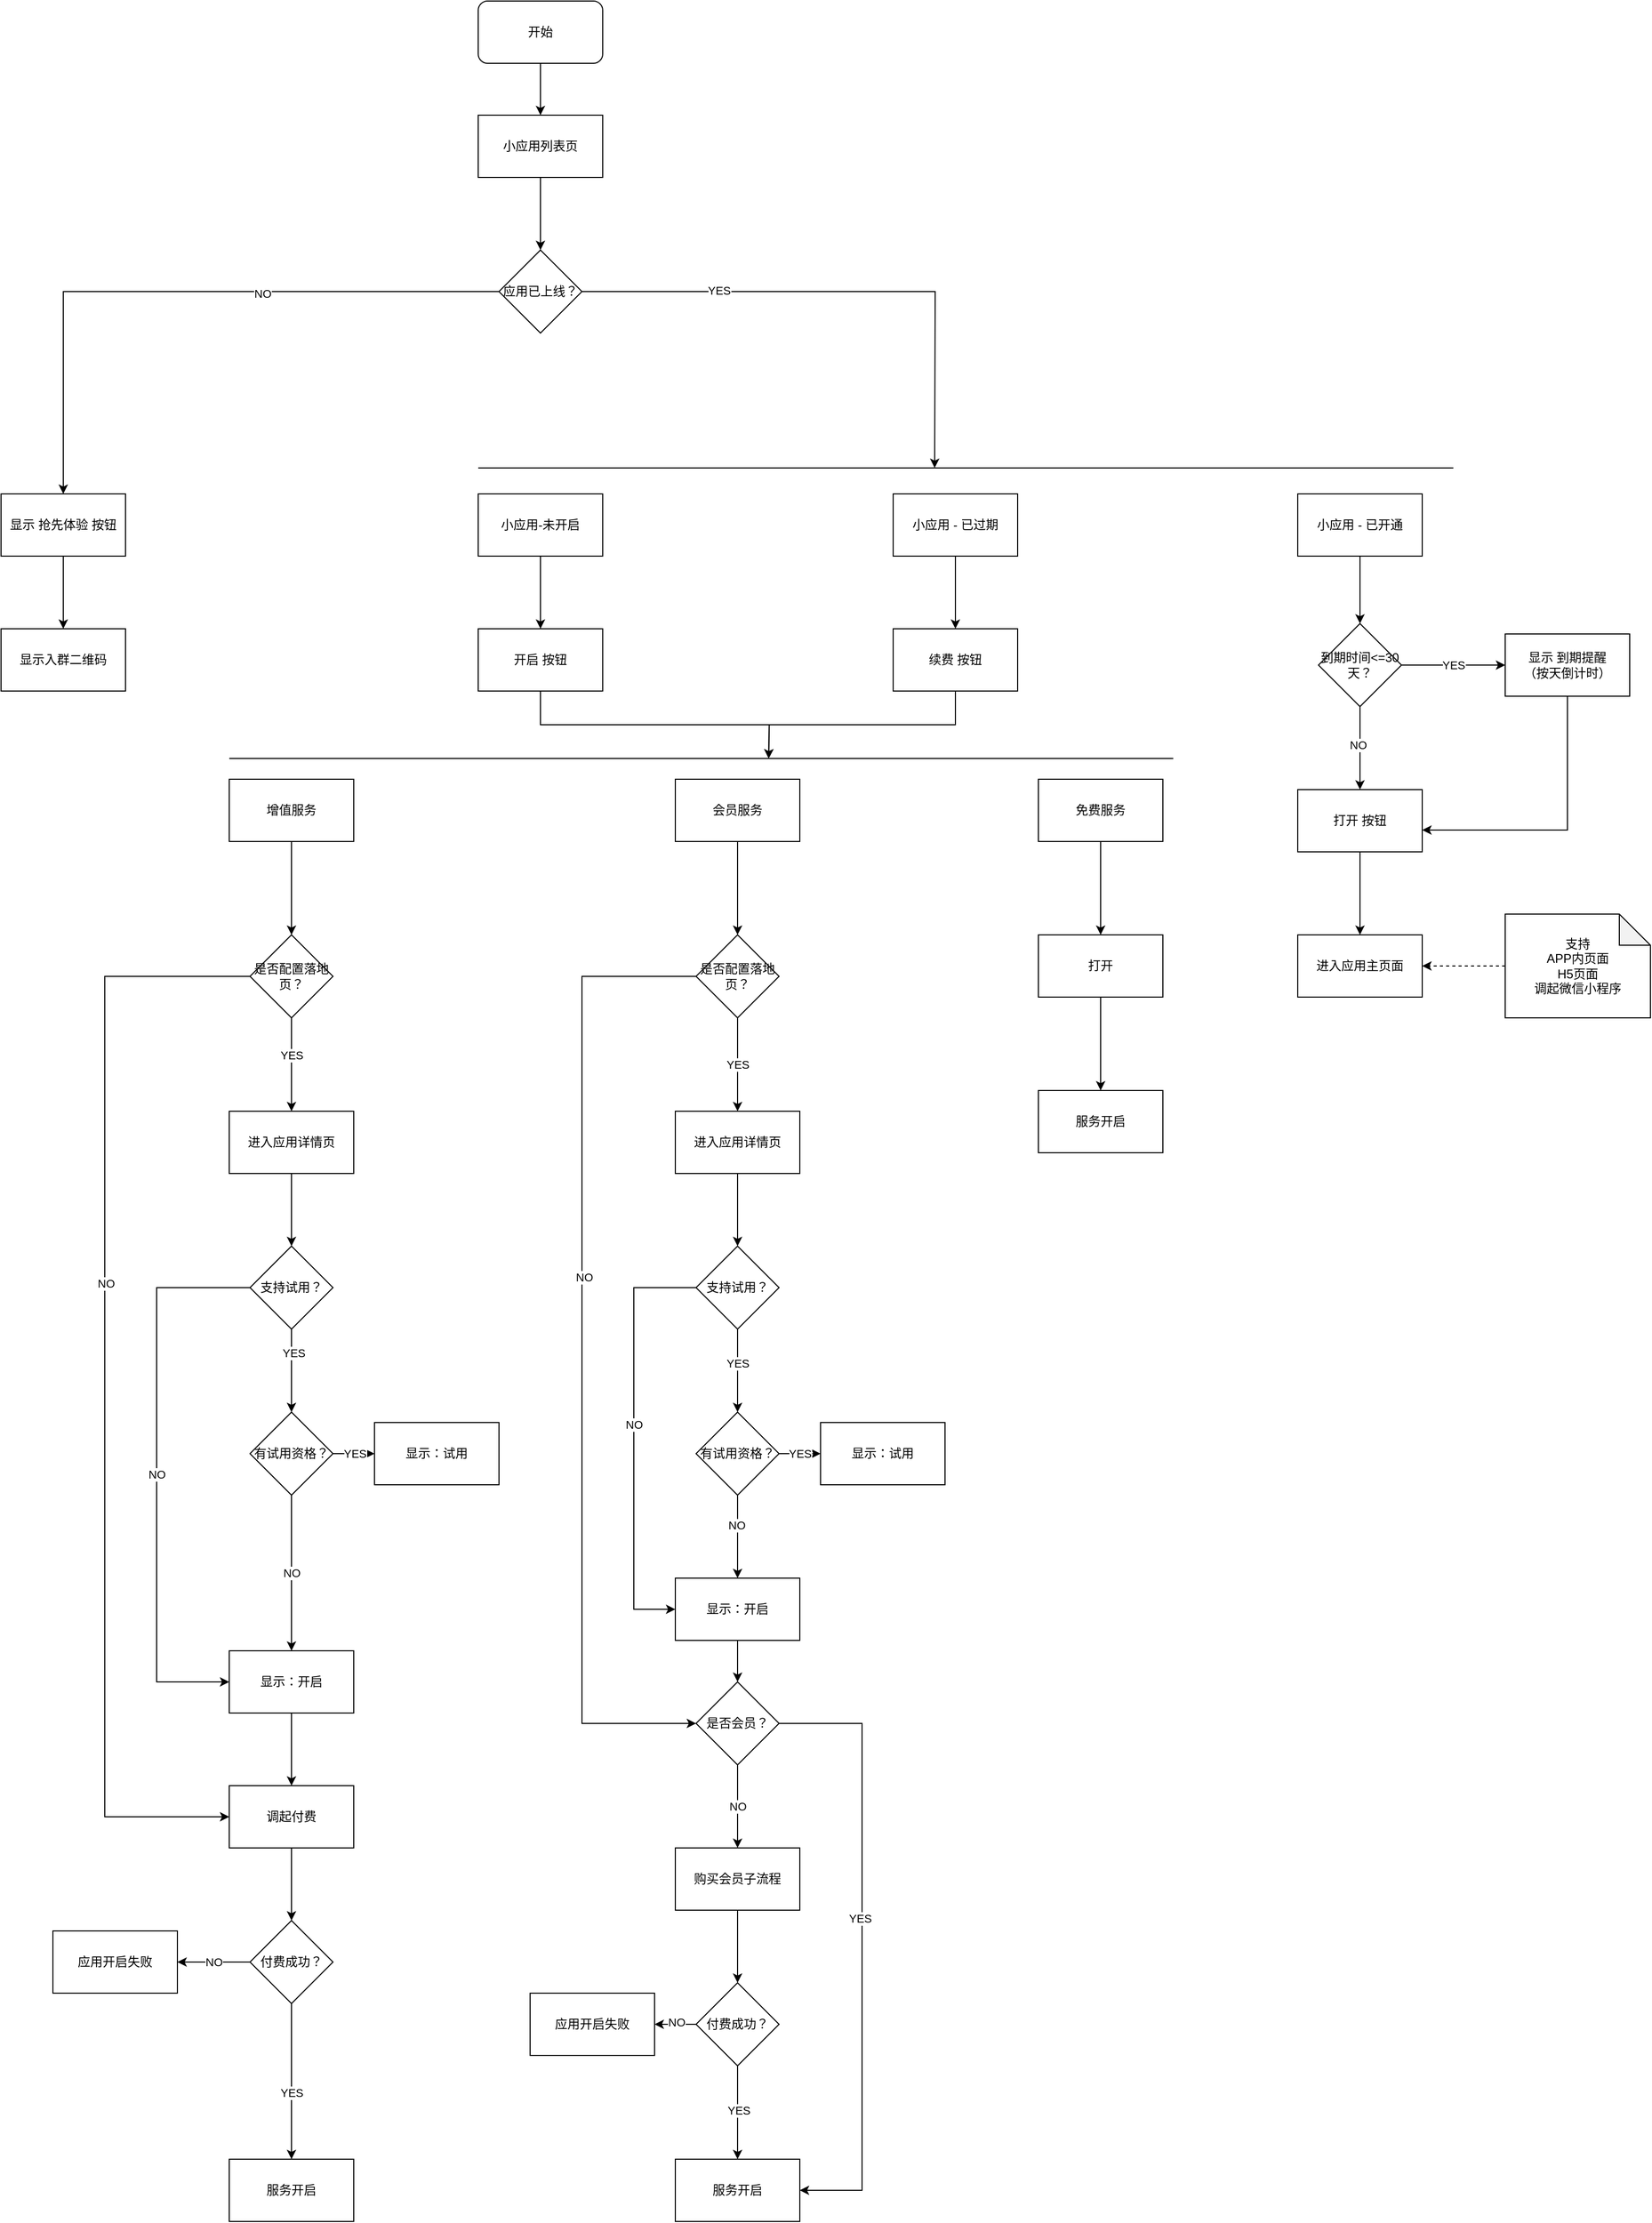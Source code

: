 <mxfile version="13.6.4" type="github" pages="2">
  <diagram id="B2twtIXwLUbLA7ONazHW" name="小应用状态转变说明">
    <mxGraphModel dx="1997" dy="1789" grid="1" gridSize="10" guides="1" tooltips="1" connect="1" arrows="1" fold="1" page="1" pageScale="1" pageWidth="1100" pageHeight="850" math="0" shadow="0">
      <root>
        <mxCell id="0" />
        <mxCell id="1" parent="0" />
        <mxCell id="3q3ejGgtsJXcqNAGcY9j-19" style="edgeStyle=orthogonalEdgeStyle;rounded=0;orthogonalLoop=1;jettySize=auto;html=1;" parent="1" source="3q3ejGgtsJXcqNAGcY9j-1" target="3q3ejGgtsJXcqNAGcY9j-9" edge="1">
          <mxGeometry relative="1" as="geometry" />
        </mxCell>
        <mxCell id="3q3ejGgtsJXcqNAGcY9j-1" value="小应用列表页" style="rounded=0;whiteSpace=wrap;html=1;" parent="1" vertex="1">
          <mxGeometry x="540" y="60" width="120" height="60" as="geometry" />
        </mxCell>
        <mxCell id="3q3ejGgtsJXcqNAGcY9j-18" style="edgeStyle=orthogonalEdgeStyle;rounded=0;orthogonalLoop=1;jettySize=auto;html=1;entryX=0.5;entryY=0;entryDx=0;entryDy=0;" parent="1" source="3q3ejGgtsJXcqNAGcY9j-2" target="3q3ejGgtsJXcqNAGcY9j-1" edge="1">
          <mxGeometry relative="1" as="geometry" />
        </mxCell>
        <mxCell id="3q3ejGgtsJXcqNAGcY9j-2" value="开始" style="rounded=1;whiteSpace=wrap;html=1;" parent="1" vertex="1">
          <mxGeometry x="540" y="-50" width="120" height="60" as="geometry" />
        </mxCell>
        <mxCell id="3q3ejGgtsJXcqNAGcY9j-20" style="edgeStyle=orthogonalEdgeStyle;rounded=0;orthogonalLoop=1;jettySize=auto;html=1;" parent="1" source="3q3ejGgtsJXcqNAGcY9j-3" target="3q3ejGgtsJXcqNAGcY9j-6" edge="1">
          <mxGeometry relative="1" as="geometry" />
        </mxCell>
        <mxCell id="3q3ejGgtsJXcqNAGcY9j-3" value="小应用-未开启" style="rounded=0;whiteSpace=wrap;html=1;" parent="1" vertex="1">
          <mxGeometry x="540" y="425" width="120" height="60" as="geometry" />
        </mxCell>
        <mxCell id="3q3ejGgtsJXcqNAGcY9j-4" value="小应用 - 已开通" style="rounded=0;whiteSpace=wrap;html=1;" parent="1" vertex="1">
          <mxGeometry x="1330" y="425" width="120" height="60" as="geometry" />
        </mxCell>
        <mxCell id="3q3ejGgtsJXcqNAGcY9j-26" value="" style="edgeStyle=orthogonalEdgeStyle;rounded=0;orthogonalLoop=1;jettySize=auto;html=1;" parent="1" source="3q3ejGgtsJXcqNAGcY9j-5" target="3q3ejGgtsJXcqNAGcY9j-25" edge="1">
          <mxGeometry relative="1" as="geometry" />
        </mxCell>
        <mxCell id="3q3ejGgtsJXcqNAGcY9j-5" value="小应用 - 已过期" style="rounded=0;whiteSpace=wrap;html=1;" parent="1" vertex="1">
          <mxGeometry x="940" y="425" width="120" height="60" as="geometry" />
        </mxCell>
        <mxCell id="Pd2RQs8wR5pkW_N9cqv4-30" style="edgeStyle=orthogonalEdgeStyle;rounded=0;orthogonalLoop=1;jettySize=auto;html=1;exitX=0.5;exitY=1;exitDx=0;exitDy=0;" edge="1" parent="1" source="3q3ejGgtsJXcqNAGcY9j-6">
          <mxGeometry relative="1" as="geometry">
            <mxPoint x="820" y="680" as="targetPoint" />
          </mxGeometry>
        </mxCell>
        <mxCell id="3q3ejGgtsJXcqNAGcY9j-6" value="开启 按钮" style="rounded=0;whiteSpace=wrap;html=1;" parent="1" vertex="1">
          <mxGeometry x="540" y="555" width="120" height="60" as="geometry" />
        </mxCell>
        <mxCell id="Pd2RQs8wR5pkW_N9cqv4-16" value="" style="edgeStyle=orthogonalEdgeStyle;rounded=0;orthogonalLoop=1;jettySize=auto;html=1;" edge="1" parent="1" source="3q3ejGgtsJXcqNAGcY9j-8" target="Pd2RQs8wR5pkW_N9cqv4-15">
          <mxGeometry relative="1" as="geometry" />
        </mxCell>
        <mxCell id="Pd2RQs8wR5pkW_N9cqv4-17" value="YES" style="edgeLabel;html=1;align=center;verticalAlign=middle;resizable=0;points=[];" vertex="1" connectable="0" parent="Pd2RQs8wR5pkW_N9cqv4-16">
          <mxGeometry x="-0.2" relative="1" as="geometry">
            <mxPoint as="offset" />
          </mxGeometry>
        </mxCell>
        <mxCell id="Pd2RQs8wR5pkW_N9cqv4-19" style="edgeStyle=orthogonalEdgeStyle;rounded=0;orthogonalLoop=1;jettySize=auto;html=1;entryX=0;entryY=0.5;entryDx=0;entryDy=0;" edge="1" parent="1" source="3q3ejGgtsJXcqNAGcY9j-8" target="Pd2RQs8wR5pkW_N9cqv4-18">
          <mxGeometry relative="1" as="geometry">
            <Array as="points">
              <mxPoint x="180" y="890" />
              <mxPoint x="180" y="1700" />
            </Array>
          </mxGeometry>
        </mxCell>
        <mxCell id="Pd2RQs8wR5pkW_N9cqv4-20" value="NO" style="edgeLabel;html=1;align=center;verticalAlign=middle;resizable=0;points=[];" vertex="1" connectable="0" parent="Pd2RQs8wR5pkW_N9cqv4-19">
          <mxGeometry x="-0.185" y="1" relative="1" as="geometry">
            <mxPoint as="offset" />
          </mxGeometry>
        </mxCell>
        <mxCell id="3q3ejGgtsJXcqNAGcY9j-8" value="是否配置落地页？" style="rhombus;whiteSpace=wrap;html=1;" parent="1" vertex="1">
          <mxGeometry x="320" y="850" width="80" height="80" as="geometry" />
        </mxCell>
        <mxCell id="3q3ejGgtsJXcqNAGcY9j-11" style="edgeStyle=orthogonalEdgeStyle;rounded=0;orthogonalLoop=1;jettySize=auto;html=1;entryX=0.5;entryY=0;entryDx=0;entryDy=0;" parent="1" source="3q3ejGgtsJXcqNAGcY9j-9" target="3q3ejGgtsJXcqNAGcY9j-10" edge="1">
          <mxGeometry relative="1" as="geometry" />
        </mxCell>
        <mxCell id="3q3ejGgtsJXcqNAGcY9j-15" value="NO" style="edgeLabel;html=1;align=center;verticalAlign=middle;resizable=0;points=[];" parent="3q3ejGgtsJXcqNAGcY9j-11" vertex="1" connectable="0">
          <mxGeometry x="-0.257" y="2" relative="1" as="geometry">
            <mxPoint as="offset" />
          </mxGeometry>
        </mxCell>
        <mxCell id="3q3ejGgtsJXcqNAGcY9j-13" style="edgeStyle=orthogonalEdgeStyle;rounded=0;orthogonalLoop=1;jettySize=auto;html=1;" parent="1" source="3q3ejGgtsJXcqNAGcY9j-9" edge="1">
          <mxGeometry relative="1" as="geometry">
            <mxPoint x="980" y="400" as="targetPoint" />
          </mxGeometry>
        </mxCell>
        <mxCell id="3q3ejGgtsJXcqNAGcY9j-14" value="YES" style="edgeLabel;html=1;align=center;verticalAlign=middle;resizable=0;points=[];" parent="3q3ejGgtsJXcqNAGcY9j-13" vertex="1" connectable="0">
          <mxGeometry x="-0.483" y="1" relative="1" as="geometry">
            <mxPoint as="offset" />
          </mxGeometry>
        </mxCell>
        <mxCell id="3q3ejGgtsJXcqNAGcY9j-9" value="应用已上线？" style="rhombus;whiteSpace=wrap;html=1;" parent="1" vertex="1">
          <mxGeometry x="560" y="190" width="80" height="80" as="geometry" />
        </mxCell>
        <mxCell id="3q3ejGgtsJXcqNAGcY9j-17" value="" style="edgeStyle=orthogonalEdgeStyle;rounded=0;orthogonalLoop=1;jettySize=auto;html=1;" parent="1" source="3q3ejGgtsJXcqNAGcY9j-10" target="3q3ejGgtsJXcqNAGcY9j-16" edge="1">
          <mxGeometry relative="1" as="geometry" />
        </mxCell>
        <mxCell id="3q3ejGgtsJXcqNAGcY9j-10" value="显示 抢先体验 按钮" style="rounded=0;whiteSpace=wrap;html=1;" parent="1" vertex="1">
          <mxGeometry x="80" y="425" width="120" height="60" as="geometry" />
        </mxCell>
        <mxCell id="3q3ejGgtsJXcqNAGcY9j-12" value="" style="endArrow=none;html=1;" parent="1" edge="1">
          <mxGeometry width="50" height="50" relative="1" as="geometry">
            <mxPoint x="540" y="400" as="sourcePoint" />
            <mxPoint x="1480" y="400" as="targetPoint" />
          </mxGeometry>
        </mxCell>
        <mxCell id="3q3ejGgtsJXcqNAGcY9j-16" value="显示入群二维码" style="whiteSpace=wrap;html=1;rounded=0;" parent="1" vertex="1">
          <mxGeometry x="80" y="555" width="120" height="60" as="geometry" />
        </mxCell>
        <mxCell id="3q3ejGgtsJXcqNAGcY9j-24" style="edgeStyle=orthogonalEdgeStyle;rounded=0;orthogonalLoop=1;jettySize=auto;html=1;exitX=0.5;exitY=1;exitDx=0;exitDy=0;" parent="1" source="3q3ejGgtsJXcqNAGcY9j-4" target="3q3ejGgtsJXcqNAGcY9j-23" edge="1">
          <mxGeometry relative="1" as="geometry">
            <mxPoint x="1040" y="615" as="sourcePoint" />
          </mxGeometry>
        </mxCell>
        <mxCell id="3q3ejGgtsJXcqNAGcY9j-28" value="YES" style="edgeStyle=orthogonalEdgeStyle;rounded=0;orthogonalLoop=1;jettySize=auto;html=1;exitX=1;exitY=0.5;exitDx=0;exitDy=0;" parent="1" source="3q3ejGgtsJXcqNAGcY9j-23" target="3q3ejGgtsJXcqNAGcY9j-27" edge="1">
          <mxGeometry relative="1" as="geometry" />
        </mxCell>
        <mxCell id="Pd2RQs8wR5pkW_N9cqv4-4" style="edgeStyle=orthogonalEdgeStyle;rounded=0;orthogonalLoop=1;jettySize=auto;html=1;" edge="1" parent="1" source="3q3ejGgtsJXcqNAGcY9j-23" target="Pd2RQs8wR5pkW_N9cqv4-1">
          <mxGeometry relative="1" as="geometry" />
        </mxCell>
        <mxCell id="Pd2RQs8wR5pkW_N9cqv4-5" value="NO" style="edgeLabel;html=1;align=center;verticalAlign=middle;resizable=0;points=[];" vertex="1" connectable="0" parent="Pd2RQs8wR5pkW_N9cqv4-4">
          <mxGeometry x="-0.075" y="-2" relative="1" as="geometry">
            <mxPoint as="offset" />
          </mxGeometry>
        </mxCell>
        <mxCell id="3q3ejGgtsJXcqNAGcY9j-23" value="到期时间&amp;lt;=30天？" style="rhombus;whiteSpace=wrap;html=1;" parent="1" vertex="1">
          <mxGeometry x="1350" y="550" width="80" height="80" as="geometry" />
        </mxCell>
        <mxCell id="Pd2RQs8wR5pkW_N9cqv4-76" style="edgeStyle=orthogonalEdgeStyle;rounded=0;orthogonalLoop=1;jettySize=auto;html=1;exitX=0.5;exitY=1;exitDx=0;exitDy=0;" edge="1" parent="1" source="3q3ejGgtsJXcqNAGcY9j-25">
          <mxGeometry relative="1" as="geometry">
            <mxPoint x="820" y="680" as="targetPoint" />
          </mxGeometry>
        </mxCell>
        <mxCell id="3q3ejGgtsJXcqNAGcY9j-25" value="续费 按钮" style="whiteSpace=wrap;html=1;rounded=0;" parent="1" vertex="1">
          <mxGeometry x="940" y="555" width="120" height="60" as="geometry" />
        </mxCell>
        <mxCell id="Pd2RQs8wR5pkW_N9cqv4-6" style="edgeStyle=orthogonalEdgeStyle;rounded=0;orthogonalLoop=1;jettySize=auto;html=1;entryX=1;entryY=0.65;entryDx=0;entryDy=0;entryPerimeter=0;exitX=0.5;exitY=1;exitDx=0;exitDy=0;" edge="1" parent="1" source="3q3ejGgtsJXcqNAGcY9j-27" target="Pd2RQs8wR5pkW_N9cqv4-1">
          <mxGeometry relative="1" as="geometry" />
        </mxCell>
        <mxCell id="3q3ejGgtsJXcqNAGcY9j-27" value="显示 到期提醒&lt;br&gt;（按天倒计时）" style="whiteSpace=wrap;html=1;" parent="1" vertex="1">
          <mxGeometry x="1530" y="560" width="120" height="60" as="geometry" />
        </mxCell>
        <mxCell id="Pd2RQs8wR5pkW_N9cqv4-8" value="" style="edgeStyle=orthogonalEdgeStyle;rounded=0;orthogonalLoop=1;jettySize=auto;html=1;" edge="1" parent="1" source="Pd2RQs8wR5pkW_N9cqv4-1" target="Pd2RQs8wR5pkW_N9cqv4-7">
          <mxGeometry relative="1" as="geometry" />
        </mxCell>
        <mxCell id="Pd2RQs8wR5pkW_N9cqv4-1" value="打开 按钮" style="rounded=0;whiteSpace=wrap;html=1;" vertex="1" parent="1">
          <mxGeometry x="1330" y="710" width="120" height="60" as="geometry" />
        </mxCell>
        <mxCell id="Pd2RQs8wR5pkW_N9cqv4-7" value="进入应用主页面" style="whiteSpace=wrap;html=1;rounded=0;" vertex="1" parent="1">
          <mxGeometry x="1330" y="850" width="120" height="60" as="geometry" />
        </mxCell>
        <mxCell id="Pd2RQs8wR5pkW_N9cqv4-12" style="edgeStyle=orthogonalEdgeStyle;rounded=0;orthogonalLoop=1;jettySize=auto;html=1;entryX=1;entryY=0.5;entryDx=0;entryDy=0;dashed=1;" edge="1" parent="1" source="Pd2RQs8wR5pkW_N9cqv4-11" target="Pd2RQs8wR5pkW_N9cqv4-7">
          <mxGeometry relative="1" as="geometry" />
        </mxCell>
        <mxCell id="Pd2RQs8wR5pkW_N9cqv4-11" value="支持&lt;br&gt;APP内页面&lt;br&gt;H5页面&lt;br&gt;调起微信小程序" style="shape=note;whiteSpace=wrap;html=1;backgroundOutline=1;darkOpacity=0.05;" vertex="1" parent="1">
          <mxGeometry x="1530" y="830" width="140" height="100" as="geometry" />
        </mxCell>
        <mxCell id="Pd2RQs8wR5pkW_N9cqv4-78" value="" style="edgeStyle=orthogonalEdgeStyle;rounded=0;orthogonalLoop=1;jettySize=auto;html=1;" edge="1" parent="1" source="Pd2RQs8wR5pkW_N9cqv4-15" target="Pd2RQs8wR5pkW_N9cqv4-77">
          <mxGeometry relative="1" as="geometry" />
        </mxCell>
        <mxCell id="Pd2RQs8wR5pkW_N9cqv4-15" value="进入应用详情页" style="whiteSpace=wrap;html=1;" vertex="1" parent="1">
          <mxGeometry x="300" y="1020" width="120" height="60" as="geometry" />
        </mxCell>
        <mxCell id="Pd2RQs8wR5pkW_N9cqv4-43" value="" style="edgeStyle=orthogonalEdgeStyle;rounded=0;orthogonalLoop=1;jettySize=auto;html=1;" edge="1" parent="1" source="Pd2RQs8wR5pkW_N9cqv4-18" target="Pd2RQs8wR5pkW_N9cqv4-42">
          <mxGeometry relative="1" as="geometry" />
        </mxCell>
        <mxCell id="Pd2RQs8wR5pkW_N9cqv4-18" value="调起付费" style="whiteSpace=wrap;html=1;" vertex="1" parent="1">
          <mxGeometry x="300" y="1670" width="120" height="60" as="geometry" />
        </mxCell>
        <mxCell id="Pd2RQs8wR5pkW_N9cqv4-24" style="edgeStyle=orthogonalEdgeStyle;rounded=0;orthogonalLoop=1;jettySize=auto;html=1;" edge="1" parent="1" source="Pd2RQs8wR5pkW_N9cqv4-22" target="Pd2RQs8wR5pkW_N9cqv4-18">
          <mxGeometry relative="1" as="geometry" />
        </mxCell>
        <mxCell id="Pd2RQs8wR5pkW_N9cqv4-22" value="显示：开启" style="whiteSpace=wrap;html=1;" vertex="1" parent="1">
          <mxGeometry x="300" y="1540" width="120" height="60" as="geometry" />
        </mxCell>
        <mxCell id="Pd2RQs8wR5pkW_N9cqv4-31" style="edgeStyle=orthogonalEdgeStyle;rounded=0;orthogonalLoop=1;jettySize=auto;html=1;" edge="1" parent="1" source="Pd2RQs8wR5pkW_N9cqv4-25" target="3q3ejGgtsJXcqNAGcY9j-8">
          <mxGeometry relative="1" as="geometry" />
        </mxCell>
        <mxCell id="Pd2RQs8wR5pkW_N9cqv4-25" value="增值服务" style="rounded=0;whiteSpace=wrap;html=1;" vertex="1" parent="1">
          <mxGeometry x="300" y="700" width="120" height="60" as="geometry" />
        </mxCell>
        <mxCell id="Pd2RQs8wR5pkW_N9cqv4-33" style="edgeStyle=orthogonalEdgeStyle;rounded=0;orthogonalLoop=1;jettySize=auto;html=1;entryX=0.5;entryY=0;entryDx=0;entryDy=0;" edge="1" parent="1" source="Pd2RQs8wR5pkW_N9cqv4-26" target="Pd2RQs8wR5pkW_N9cqv4-32">
          <mxGeometry relative="1" as="geometry" />
        </mxCell>
        <mxCell id="Pd2RQs8wR5pkW_N9cqv4-26" value="会员服务" style="rounded=0;whiteSpace=wrap;html=1;" vertex="1" parent="1">
          <mxGeometry x="730" y="700" width="120" height="60" as="geometry" />
        </mxCell>
        <mxCell id="Pd2RQs8wR5pkW_N9cqv4-69" style="edgeStyle=orthogonalEdgeStyle;rounded=0;orthogonalLoop=1;jettySize=auto;html=1;entryX=0.5;entryY=0;entryDx=0;entryDy=0;" edge="1" parent="1" source="Pd2RQs8wR5pkW_N9cqv4-27" target="Pd2RQs8wR5pkW_N9cqv4-68">
          <mxGeometry relative="1" as="geometry">
            <mxPoint x="1140" y="850" as="targetPoint" />
          </mxGeometry>
        </mxCell>
        <mxCell id="Pd2RQs8wR5pkW_N9cqv4-27" value="免费服务" style="rounded=0;whiteSpace=wrap;html=1;" vertex="1" parent="1">
          <mxGeometry x="1080" y="700" width="120" height="60" as="geometry" />
        </mxCell>
        <mxCell id="Pd2RQs8wR5pkW_N9cqv4-29" value="" style="endArrow=none;html=1;" edge="1" parent="1">
          <mxGeometry width="50" height="50" relative="1" as="geometry">
            <mxPoint x="300" y="680" as="sourcePoint" />
            <mxPoint x="1210" y="680" as="targetPoint" />
          </mxGeometry>
        </mxCell>
        <mxCell id="Pd2RQs8wR5pkW_N9cqv4-35" value="YES" style="edgeStyle=orthogonalEdgeStyle;rounded=0;orthogonalLoop=1;jettySize=auto;html=1;" edge="1" parent="1" source="Pd2RQs8wR5pkW_N9cqv4-32" target="Pd2RQs8wR5pkW_N9cqv4-34">
          <mxGeometry relative="1" as="geometry" />
        </mxCell>
        <mxCell id="Pd2RQs8wR5pkW_N9cqv4-49" style="edgeStyle=orthogonalEdgeStyle;rounded=0;orthogonalLoop=1;jettySize=auto;html=1;entryX=0;entryY=0.5;entryDx=0;entryDy=0;" edge="1" parent="1" source="Pd2RQs8wR5pkW_N9cqv4-32" target="Pd2RQs8wR5pkW_N9cqv4-38">
          <mxGeometry relative="1" as="geometry">
            <Array as="points">
              <mxPoint x="640" y="890" />
              <mxPoint x="640" y="1610" />
            </Array>
          </mxGeometry>
        </mxCell>
        <mxCell id="Pd2RQs8wR5pkW_N9cqv4-50" value="NO" style="edgeLabel;html=1;align=center;verticalAlign=middle;resizable=0;points=[];" vertex="1" connectable="0" parent="Pd2RQs8wR5pkW_N9cqv4-49">
          <mxGeometry x="-0.148" y="3" relative="1" as="geometry">
            <mxPoint x="-1" y="-1" as="offset" />
          </mxGeometry>
        </mxCell>
        <mxCell id="Pd2RQs8wR5pkW_N9cqv4-32" value="是否配置落地页？" style="rhombus;whiteSpace=wrap;html=1;" vertex="1" parent="1">
          <mxGeometry x="750" y="850" width="80" height="80" as="geometry" />
        </mxCell>
        <mxCell id="Pd2RQs8wR5pkW_N9cqv4-91" style="edgeStyle=orthogonalEdgeStyle;rounded=0;orthogonalLoop=1;jettySize=auto;html=1;entryX=0.5;entryY=0;entryDx=0;entryDy=0;" edge="1" parent="1" source="Pd2RQs8wR5pkW_N9cqv4-34" target="Pd2RQs8wR5pkW_N9cqv4-88">
          <mxGeometry relative="1" as="geometry" />
        </mxCell>
        <mxCell id="Pd2RQs8wR5pkW_N9cqv4-34" value="进入应用详情页" style="whiteSpace=wrap;html=1;" vertex="1" parent="1">
          <mxGeometry x="730" y="1020" width="120" height="60" as="geometry" />
        </mxCell>
        <mxCell id="Pd2RQs8wR5pkW_N9cqv4-39" value="" style="edgeStyle=orthogonalEdgeStyle;rounded=0;orthogonalLoop=1;jettySize=auto;html=1;" edge="1" parent="1" source="Pd2RQs8wR5pkW_N9cqv4-36" target="Pd2RQs8wR5pkW_N9cqv4-38">
          <mxGeometry relative="1" as="geometry" />
        </mxCell>
        <mxCell id="Pd2RQs8wR5pkW_N9cqv4-36" value="显示：开启" style="whiteSpace=wrap;html=1;" vertex="1" parent="1">
          <mxGeometry x="730" y="1470" width="120" height="60" as="geometry" />
        </mxCell>
        <mxCell id="Pd2RQs8wR5pkW_N9cqv4-41" value="NO" style="edgeStyle=orthogonalEdgeStyle;rounded=0;orthogonalLoop=1;jettySize=auto;html=1;" edge="1" parent="1" source="Pd2RQs8wR5pkW_N9cqv4-38" target="Pd2RQs8wR5pkW_N9cqv4-40">
          <mxGeometry relative="1" as="geometry" />
        </mxCell>
        <mxCell id="Pd2RQs8wR5pkW_N9cqv4-56" style="edgeStyle=orthogonalEdgeStyle;rounded=0;orthogonalLoop=1;jettySize=auto;html=1;entryX=1;entryY=0.5;entryDx=0;entryDy=0;exitX=1;exitY=0.5;exitDx=0;exitDy=0;" edge="1" parent="1" source="Pd2RQs8wR5pkW_N9cqv4-38" target="Pd2RQs8wR5pkW_N9cqv4-51">
          <mxGeometry relative="1" as="geometry">
            <Array as="points">
              <mxPoint x="910" y="1610" />
              <mxPoint x="910" y="2060" />
            </Array>
          </mxGeometry>
        </mxCell>
        <mxCell id="Pd2RQs8wR5pkW_N9cqv4-61" value="YES" style="edgeLabel;html=1;align=center;verticalAlign=middle;resizable=0;points=[];" vertex="1" connectable="0" parent="Pd2RQs8wR5pkW_N9cqv4-56">
          <mxGeometry x="-0.091" y="-2" relative="1" as="geometry">
            <mxPoint as="offset" />
          </mxGeometry>
        </mxCell>
        <mxCell id="Pd2RQs8wR5pkW_N9cqv4-38" value="是否会员？" style="rhombus;whiteSpace=wrap;html=1;" vertex="1" parent="1">
          <mxGeometry x="750" y="1570" width="80" height="80" as="geometry" />
        </mxCell>
        <mxCell id="Pd2RQs8wR5pkW_N9cqv4-55" value="" style="edgeStyle=orthogonalEdgeStyle;rounded=0;orthogonalLoop=1;jettySize=auto;html=1;" edge="1" parent="1" source="Pd2RQs8wR5pkW_N9cqv4-40" target="Pd2RQs8wR5pkW_N9cqv4-54">
          <mxGeometry relative="1" as="geometry" />
        </mxCell>
        <mxCell id="Pd2RQs8wR5pkW_N9cqv4-40" value="购买会员子流程" style="whiteSpace=wrap;html=1;" vertex="1" parent="1">
          <mxGeometry x="730" y="1730" width="120" height="60" as="geometry" />
        </mxCell>
        <mxCell id="Pd2RQs8wR5pkW_N9cqv4-45" value="" style="edgeStyle=orthogonalEdgeStyle;rounded=0;orthogonalLoop=1;jettySize=auto;html=1;" edge="1" parent="1" source="Pd2RQs8wR5pkW_N9cqv4-42" target="Pd2RQs8wR5pkW_N9cqv4-44">
          <mxGeometry relative="1" as="geometry" />
        </mxCell>
        <mxCell id="Pd2RQs8wR5pkW_N9cqv4-46" value="YES" style="edgeLabel;html=1;align=center;verticalAlign=middle;resizable=0;points=[];" vertex="1" connectable="0" parent="Pd2RQs8wR5pkW_N9cqv4-45">
          <mxGeometry x="0.143" relative="1" as="geometry">
            <mxPoint as="offset" />
          </mxGeometry>
        </mxCell>
        <mxCell id="Pd2RQs8wR5pkW_N9cqv4-48" value="NO" style="edgeStyle=orthogonalEdgeStyle;rounded=0;orthogonalLoop=1;jettySize=auto;html=1;" edge="1" parent="1" source="Pd2RQs8wR5pkW_N9cqv4-42" target="Pd2RQs8wR5pkW_N9cqv4-47">
          <mxGeometry relative="1" as="geometry" />
        </mxCell>
        <mxCell id="Pd2RQs8wR5pkW_N9cqv4-42" value="付费成功？" style="rhombus;whiteSpace=wrap;html=1;" vertex="1" parent="1">
          <mxGeometry x="320" y="1800" width="80" height="80" as="geometry" />
        </mxCell>
        <mxCell id="Pd2RQs8wR5pkW_N9cqv4-44" value="服务开启" style="whiteSpace=wrap;html=1;" vertex="1" parent="1">
          <mxGeometry x="300" y="2030" width="120" height="60" as="geometry" />
        </mxCell>
        <mxCell id="Pd2RQs8wR5pkW_N9cqv4-47" value="应用开启失败" style="whiteSpace=wrap;html=1;" vertex="1" parent="1">
          <mxGeometry x="130" y="1810" width="120" height="60" as="geometry" />
        </mxCell>
        <mxCell id="Pd2RQs8wR5pkW_N9cqv4-51" value="服务开启" style="whiteSpace=wrap;html=1;" vertex="1" parent="1">
          <mxGeometry x="730" y="2030" width="120" height="60" as="geometry" />
        </mxCell>
        <mxCell id="Pd2RQs8wR5pkW_N9cqv4-57" style="edgeStyle=orthogonalEdgeStyle;rounded=0;orthogonalLoop=1;jettySize=auto;html=1;entryX=0.5;entryY=0;entryDx=0;entryDy=0;" edge="1" parent="1" source="Pd2RQs8wR5pkW_N9cqv4-54" target="Pd2RQs8wR5pkW_N9cqv4-51">
          <mxGeometry relative="1" as="geometry" />
        </mxCell>
        <mxCell id="Pd2RQs8wR5pkW_N9cqv4-58" value="YES" style="edgeLabel;html=1;align=center;verticalAlign=middle;resizable=0;points=[];" vertex="1" connectable="0" parent="Pd2RQs8wR5pkW_N9cqv4-57">
          <mxGeometry x="-0.057" y="1" relative="1" as="geometry">
            <mxPoint as="offset" />
          </mxGeometry>
        </mxCell>
        <mxCell id="Pd2RQs8wR5pkW_N9cqv4-60" value="" style="edgeStyle=orthogonalEdgeStyle;rounded=0;orthogonalLoop=1;jettySize=auto;html=1;" edge="1" parent="1" source="Pd2RQs8wR5pkW_N9cqv4-54" target="Pd2RQs8wR5pkW_N9cqv4-59">
          <mxGeometry relative="1" as="geometry" />
        </mxCell>
        <mxCell id="Pd2RQs8wR5pkW_N9cqv4-62" value="NO" style="edgeLabel;html=1;align=center;verticalAlign=middle;resizable=0;points=[];" vertex="1" connectable="0" parent="Pd2RQs8wR5pkW_N9cqv4-60">
          <mxGeometry x="-0.024" y="-2" relative="1" as="geometry">
            <mxPoint as="offset" />
          </mxGeometry>
        </mxCell>
        <mxCell id="Pd2RQs8wR5pkW_N9cqv4-54" value="付费成功？" style="rhombus;whiteSpace=wrap;html=1;" vertex="1" parent="1">
          <mxGeometry x="750" y="1860" width="80" height="80" as="geometry" />
        </mxCell>
        <mxCell id="Pd2RQs8wR5pkW_N9cqv4-59" value="应用开启失败" style="whiteSpace=wrap;html=1;" vertex="1" parent="1">
          <mxGeometry x="590" y="1870" width="120" height="60" as="geometry" />
        </mxCell>
        <mxCell id="Pd2RQs8wR5pkW_N9cqv4-63" value="服务开启" style="whiteSpace=wrap;html=1;" vertex="1" parent="1">
          <mxGeometry x="1080" y="1000" width="120" height="60" as="geometry" />
        </mxCell>
        <mxCell id="Pd2RQs8wR5pkW_N9cqv4-72" style="edgeStyle=orthogonalEdgeStyle;rounded=0;orthogonalLoop=1;jettySize=auto;html=1;" edge="1" parent="1" source="Pd2RQs8wR5pkW_N9cqv4-68" target="Pd2RQs8wR5pkW_N9cqv4-63">
          <mxGeometry relative="1" as="geometry" />
        </mxCell>
        <mxCell id="Pd2RQs8wR5pkW_N9cqv4-68" value="打开" style="whiteSpace=wrap;html=1;" vertex="1" parent="1">
          <mxGeometry x="1080" y="850" width="120" height="60" as="geometry" />
        </mxCell>
        <mxCell id="Pd2RQs8wR5pkW_N9cqv4-79" value="NO" style="edgeStyle=orthogonalEdgeStyle;rounded=0;orthogonalLoop=1;jettySize=auto;html=1;entryX=0;entryY=0.5;entryDx=0;entryDy=0;" edge="1" parent="1" source="Pd2RQs8wR5pkW_N9cqv4-77" target="Pd2RQs8wR5pkW_N9cqv4-22">
          <mxGeometry relative="1" as="geometry">
            <Array as="points">
              <mxPoint x="230" y="1190" />
              <mxPoint x="230" y="1570" />
            </Array>
          </mxGeometry>
        </mxCell>
        <mxCell id="Pd2RQs8wR5pkW_N9cqv4-82" value="" style="edgeStyle=orthogonalEdgeStyle;rounded=0;orthogonalLoop=1;jettySize=auto;html=1;" edge="1" parent="1" source="Pd2RQs8wR5pkW_N9cqv4-77" target="Pd2RQs8wR5pkW_N9cqv4-81">
          <mxGeometry relative="1" as="geometry" />
        </mxCell>
        <mxCell id="Pd2RQs8wR5pkW_N9cqv4-98" value="YES" style="edgeLabel;html=1;align=center;verticalAlign=middle;resizable=0;points=[];" vertex="1" connectable="0" parent="Pd2RQs8wR5pkW_N9cqv4-82">
          <mxGeometry x="-0.429" y="2" relative="1" as="geometry">
            <mxPoint as="offset" />
          </mxGeometry>
        </mxCell>
        <mxCell id="Pd2RQs8wR5pkW_N9cqv4-77" value="支持试用？" style="rhombus;whiteSpace=wrap;html=1;" vertex="1" parent="1">
          <mxGeometry x="320" y="1150" width="80" height="80" as="geometry" />
        </mxCell>
        <mxCell id="Pd2RQs8wR5pkW_N9cqv4-85" value="" style="edgeStyle=orthogonalEdgeStyle;rounded=0;orthogonalLoop=1;jettySize=auto;html=1;" edge="1" parent="1" source="Pd2RQs8wR5pkW_N9cqv4-81" target="Pd2RQs8wR5pkW_N9cqv4-84">
          <mxGeometry relative="1" as="geometry" />
        </mxCell>
        <mxCell id="Pd2RQs8wR5pkW_N9cqv4-86" value="YES" style="edgeLabel;html=1;align=center;verticalAlign=middle;resizable=0;points=[];" vertex="1" connectable="0" parent="Pd2RQs8wR5pkW_N9cqv4-85">
          <mxGeometry x="0.04" relative="1" as="geometry">
            <mxPoint as="offset" />
          </mxGeometry>
        </mxCell>
        <mxCell id="Pd2RQs8wR5pkW_N9cqv4-87" value="NO" style="edgeStyle=orthogonalEdgeStyle;rounded=0;orthogonalLoop=1;jettySize=auto;html=1;" edge="1" parent="1" source="Pd2RQs8wR5pkW_N9cqv4-81" target="Pd2RQs8wR5pkW_N9cqv4-22">
          <mxGeometry relative="1" as="geometry" />
        </mxCell>
        <mxCell id="Pd2RQs8wR5pkW_N9cqv4-81" value="有试用资格？" style="rhombus;whiteSpace=wrap;html=1;" vertex="1" parent="1">
          <mxGeometry x="320" y="1310" width="80" height="80" as="geometry" />
        </mxCell>
        <mxCell id="Pd2RQs8wR5pkW_N9cqv4-84" value="显示：试用" style="whiteSpace=wrap;html=1;" vertex="1" parent="1">
          <mxGeometry x="440" y="1320" width="120" height="60" as="geometry" />
        </mxCell>
        <mxCell id="Pd2RQs8wR5pkW_N9cqv4-92" style="edgeStyle=orthogonalEdgeStyle;rounded=0;orthogonalLoop=1;jettySize=auto;html=1;entryX=0;entryY=0.5;entryDx=0;entryDy=0;" edge="1" parent="1" source="Pd2RQs8wR5pkW_N9cqv4-88" target="Pd2RQs8wR5pkW_N9cqv4-36">
          <mxGeometry relative="1" as="geometry">
            <Array as="points">
              <mxPoint x="690" y="1190" />
              <mxPoint x="690" y="1500" />
            </Array>
          </mxGeometry>
        </mxCell>
        <mxCell id="Pd2RQs8wR5pkW_N9cqv4-93" value="NO" style="edgeLabel;html=1;align=center;verticalAlign=middle;resizable=0;points=[];" vertex="1" connectable="0" parent="Pd2RQs8wR5pkW_N9cqv4-92">
          <mxGeometry x="-0.066" relative="1" as="geometry">
            <mxPoint as="offset" />
          </mxGeometry>
        </mxCell>
        <mxCell id="Pd2RQs8wR5pkW_N9cqv4-94" style="edgeStyle=orthogonalEdgeStyle;rounded=0;orthogonalLoop=1;jettySize=auto;html=1;" edge="1" parent="1" source="Pd2RQs8wR5pkW_N9cqv4-88" target="Pd2RQs8wR5pkW_N9cqv4-89">
          <mxGeometry relative="1" as="geometry" />
        </mxCell>
        <mxCell id="Pd2RQs8wR5pkW_N9cqv4-99" value="YES" style="edgeLabel;html=1;align=center;verticalAlign=middle;resizable=0;points=[];" vertex="1" connectable="0" parent="Pd2RQs8wR5pkW_N9cqv4-94">
          <mxGeometry x="-0.179" relative="1" as="geometry">
            <mxPoint as="offset" />
          </mxGeometry>
        </mxCell>
        <mxCell id="Pd2RQs8wR5pkW_N9cqv4-88" value="支持试用？" style="rhombus;whiteSpace=wrap;html=1;" vertex="1" parent="1">
          <mxGeometry x="750" y="1150" width="80" height="80" as="geometry" />
        </mxCell>
        <mxCell id="Pd2RQs8wR5pkW_N9cqv4-95" value="YES" style="edgeStyle=orthogonalEdgeStyle;rounded=0;orthogonalLoop=1;jettySize=auto;html=1;" edge="1" parent="1" source="Pd2RQs8wR5pkW_N9cqv4-89" target="Pd2RQs8wR5pkW_N9cqv4-90">
          <mxGeometry relative="1" as="geometry" />
        </mxCell>
        <mxCell id="Pd2RQs8wR5pkW_N9cqv4-96" value="" style="edgeStyle=orthogonalEdgeStyle;rounded=0;orthogonalLoop=1;jettySize=auto;html=1;" edge="1" parent="1" source="Pd2RQs8wR5pkW_N9cqv4-89" target="Pd2RQs8wR5pkW_N9cqv4-36">
          <mxGeometry relative="1" as="geometry" />
        </mxCell>
        <mxCell id="Pd2RQs8wR5pkW_N9cqv4-97" value="NO" style="edgeLabel;html=1;align=center;verticalAlign=middle;resizable=0;points=[];" vertex="1" connectable="0" parent="Pd2RQs8wR5pkW_N9cqv4-96">
          <mxGeometry x="-0.286" y="-1" relative="1" as="geometry">
            <mxPoint as="offset" />
          </mxGeometry>
        </mxCell>
        <mxCell id="Pd2RQs8wR5pkW_N9cqv4-89" value="有试用资格？" style="rhombus;whiteSpace=wrap;html=1;" vertex="1" parent="1">
          <mxGeometry x="750" y="1310" width="80" height="80" as="geometry" />
        </mxCell>
        <mxCell id="Pd2RQs8wR5pkW_N9cqv4-90" value="显示：试用" style="whiteSpace=wrap;html=1;" vertex="1" parent="1">
          <mxGeometry x="870" y="1320" width="120" height="60" as="geometry" />
        </mxCell>
      </root>
    </mxGraphModel>
  </diagram>
  <diagram id="rmN3rq36KoMyMQaq2z9S" name="应用状态转换图">
    <mxGraphModel dx="1645" dy="1623" grid="1" gridSize="10" guides="1" tooltips="1" connect="1" arrows="1" fold="1" page="1" pageScale="1" pageWidth="1100" pageHeight="850" math="0" shadow="0">
      <root>
        <mxCell id="F5fe8QE1TlBG9GAvuuTc-0" />
        <mxCell id="F5fe8QE1TlBG9GAvuuTc-1" parent="F5fe8QE1TlBG9GAvuuTc-0" />
        <mxCell id="2GygqRHBmGpnGaDftZPI-3" style="edgeStyle=orthogonalEdgeStyle;rounded=0;orthogonalLoop=1;jettySize=auto;html=1;" edge="1" parent="F5fe8QE1TlBG9GAvuuTc-1" source="2GygqRHBmGpnGaDftZPI-0" target="2GygqRHBmGpnGaDftZPI-2">
          <mxGeometry relative="1" as="geometry" />
        </mxCell>
        <mxCell id="2GygqRHBmGpnGaDftZPI-4" value="上线应用" style="edgeLabel;html=1;align=center;verticalAlign=middle;resizable=0;points=[];" vertex="1" connectable="0" parent="2GygqRHBmGpnGaDftZPI-3">
          <mxGeometry x="-0.13" y="-2" relative="1" as="geometry">
            <mxPoint y="1" as="offset" />
          </mxGeometry>
        </mxCell>
        <mxCell id="2GygqRHBmGpnGaDftZPI-5" style="edgeStyle=orthogonalEdgeStyle;rounded=0;orthogonalLoop=1;jettySize=auto;html=1;entryX=0.5;entryY=1;entryDx=0;entryDy=0;" edge="1" parent="F5fe8QE1TlBG9GAvuuTc-1" source="2GygqRHBmGpnGaDftZPI-0" target="2GygqRHBmGpnGaDftZPI-1">
          <mxGeometry relative="1" as="geometry" />
        </mxCell>
        <mxCell id="2GygqRHBmGpnGaDftZPI-6" value="支持预约" style="edgeLabel;html=1;align=center;verticalAlign=middle;resizable=0;points=[];" vertex="1" connectable="0" parent="2GygqRHBmGpnGaDftZPI-5">
          <mxGeometry x="-0.006" y="1" relative="1" as="geometry">
            <mxPoint as="offset" />
          </mxGeometry>
        </mxCell>
        <mxCell id="2GygqRHBmGpnGaDftZPI-0" value="未上线" style="whiteSpace=wrap;html=1;" vertex="1" parent="F5fe8QE1TlBG9GAvuuTc-1">
          <mxGeometry x="520" y="120" width="120" height="60" as="geometry" />
        </mxCell>
        <mxCell id="2GygqRHBmGpnGaDftZPI-1" value="预约" style="whiteSpace=wrap;html=1;" vertex="1" parent="F5fe8QE1TlBG9GAvuuTc-1">
          <mxGeometry x="520" y="-20" width="120" height="60" as="geometry" />
        </mxCell>
        <mxCell id="2GygqRHBmGpnGaDftZPI-8" value="" style="edgeStyle=orthogonalEdgeStyle;rounded=0;orthogonalLoop=1;jettySize=auto;html=1;" edge="1" parent="F5fe8QE1TlBG9GAvuuTc-1" source="2GygqRHBmGpnGaDftZPI-2" target="2GygqRHBmGpnGaDftZPI-7">
          <mxGeometry relative="1" as="geometry" />
        </mxCell>
        <mxCell id="2GygqRHBmGpnGaDftZPI-18" value="" style="edgeStyle=orthogonalEdgeStyle;rounded=0;orthogonalLoop=1;jettySize=auto;html=1;exitX=0.5;exitY=1;exitDx=0;exitDy=0;entryX=0.5;entryY=0;entryDx=0;entryDy=0;" edge="1" parent="F5fe8QE1TlBG9GAvuuTc-1" source="2GygqRHBmGpnGaDftZPI-31" target="2GygqRHBmGpnGaDftZPI-17">
          <mxGeometry relative="1" as="geometry" />
        </mxCell>
        <mxCell id="2GygqRHBmGpnGaDftZPI-32" value="" style="edgeStyle=orthogonalEdgeStyle;rounded=0;orthogonalLoop=1;jettySize=auto;html=1;" edge="1" parent="F5fe8QE1TlBG9GAvuuTc-1" source="2GygqRHBmGpnGaDftZPI-2" target="2GygqRHBmGpnGaDftZPI-31">
          <mxGeometry relative="1" as="geometry" />
        </mxCell>
        <mxCell id="2GygqRHBmGpnGaDftZPI-2" value="已上线" style="whiteSpace=wrap;html=1;" vertex="1" parent="F5fe8QE1TlBG9GAvuuTc-1">
          <mxGeometry x="520" y="280" width="120" height="60" as="geometry" />
        </mxCell>
        <mxCell id="2GygqRHBmGpnGaDftZPI-10" value="" style="edgeStyle=orthogonalEdgeStyle;rounded=0;orthogonalLoop=1;jettySize=auto;html=1;" edge="1" parent="F5fe8QE1TlBG9GAvuuTc-1" source="2GygqRHBmGpnGaDftZPI-7" target="2GygqRHBmGpnGaDftZPI-9">
          <mxGeometry relative="1" as="geometry" />
        </mxCell>
        <mxCell id="2GygqRHBmGpnGaDftZPI-7" value="可试用" style="whiteSpace=wrap;html=1;" vertex="1" parent="F5fe8QE1TlBG9GAvuuTc-1">
          <mxGeometry x="240" y="280" width="120" height="60" as="geometry" />
        </mxCell>
        <mxCell id="2GygqRHBmGpnGaDftZPI-12" value="" style="edgeStyle=orthogonalEdgeStyle;rounded=0;orthogonalLoop=1;jettySize=auto;html=1;" edge="1" parent="F5fe8QE1TlBG9GAvuuTc-1" source="2GygqRHBmGpnGaDftZPI-9" target="2GygqRHBmGpnGaDftZPI-11">
          <mxGeometry relative="1" as="geometry" />
        </mxCell>
        <mxCell id="2GygqRHBmGpnGaDftZPI-33" value="YES" style="edgeLabel;html=1;align=center;verticalAlign=middle;resizable=0;points=[];" vertex="1" connectable="0" parent="2GygqRHBmGpnGaDftZPI-12">
          <mxGeometry x="-0.465" relative="1" as="geometry">
            <mxPoint as="offset" />
          </mxGeometry>
        </mxCell>
        <mxCell id="2GygqRHBmGpnGaDftZPI-14" value="" style="edgeStyle=orthogonalEdgeStyle;rounded=0;orthogonalLoop=1;jettySize=auto;html=1;" edge="1" parent="F5fe8QE1TlBG9GAvuuTc-1" source="2GygqRHBmGpnGaDftZPI-9" target="2GygqRHBmGpnGaDftZPI-13">
          <mxGeometry relative="1" as="geometry" />
        </mxCell>
        <mxCell id="2GygqRHBmGpnGaDftZPI-34" value="NO" style="edgeLabel;html=1;align=center;verticalAlign=middle;resizable=0;points=[];" vertex="1" connectable="0" parent="2GygqRHBmGpnGaDftZPI-14">
          <mxGeometry x="-0.42" relative="1" as="geometry">
            <mxPoint as="offset" />
          </mxGeometry>
        </mxCell>
        <mxCell id="2GygqRHBmGpnGaDftZPI-9" value="剩余试用时间&amp;gt;0？" style="rhombus;whiteSpace=wrap;html=1;" vertex="1" parent="F5fe8QE1TlBG9GAvuuTc-1">
          <mxGeometry x="260" y="410" width="80" height="80" as="geometry" />
        </mxCell>
        <mxCell id="2GygqRHBmGpnGaDftZPI-24" value="" style="edgeStyle=orthogonalEdgeStyle;rounded=0;orthogonalLoop=1;jettySize=auto;html=1;" edge="1" parent="F5fe8QE1TlBG9GAvuuTc-1" source="2GygqRHBmGpnGaDftZPI-11" target="2GygqRHBmGpnGaDftZPI-23">
          <mxGeometry relative="1" as="geometry" />
        </mxCell>
        <mxCell id="2GygqRHBmGpnGaDftZPI-11" value="试用中" style="whiteSpace=wrap;html=1;" vertex="1" parent="F5fe8QE1TlBG9GAvuuTc-1">
          <mxGeometry x="110" y="590" width="120" height="60" as="geometry" />
        </mxCell>
        <mxCell id="2GygqRHBmGpnGaDftZPI-26" value="" style="edgeStyle=orthogonalEdgeStyle;rounded=0;orthogonalLoop=1;jettySize=auto;html=1;" edge="1" parent="F5fe8QE1TlBG9GAvuuTc-1" source="2GygqRHBmGpnGaDftZPI-13" target="2GygqRHBmGpnGaDftZPI-25">
          <mxGeometry relative="1" as="geometry" />
        </mxCell>
        <mxCell id="2GygqRHBmGpnGaDftZPI-13" value="试用结束" style="whiteSpace=wrap;html=1;" vertex="1" parent="F5fe8QE1TlBG9GAvuuTc-1">
          <mxGeometry x="350" y="590" width="120" height="60" as="geometry" />
        </mxCell>
        <mxCell id="2GygqRHBmGpnGaDftZPI-20" value="" style="edgeStyle=orthogonalEdgeStyle;rounded=0;orthogonalLoop=1;jettySize=auto;html=1;" edge="1" parent="F5fe8QE1TlBG9GAvuuTc-1" source="2GygqRHBmGpnGaDftZPI-17" target="2GygqRHBmGpnGaDftZPI-19">
          <mxGeometry relative="1" as="geometry" />
        </mxCell>
        <mxCell id="2GygqRHBmGpnGaDftZPI-35" value="YES" style="edgeLabel;html=1;align=center;verticalAlign=middle;resizable=0;points=[];" vertex="1" connectable="0" parent="2GygqRHBmGpnGaDftZPI-20">
          <mxGeometry x="-0.419" y="3" relative="1" as="geometry">
            <mxPoint as="offset" />
          </mxGeometry>
        </mxCell>
        <mxCell id="2GygqRHBmGpnGaDftZPI-22" value="" style="edgeStyle=orthogonalEdgeStyle;rounded=0;orthogonalLoop=1;jettySize=auto;html=1;" edge="1" parent="F5fe8QE1TlBG9GAvuuTc-1" source="2GygqRHBmGpnGaDftZPI-17" target="2GygqRHBmGpnGaDftZPI-21">
          <mxGeometry relative="1" as="geometry" />
        </mxCell>
        <mxCell id="2GygqRHBmGpnGaDftZPI-36" value="NO" style="edgeLabel;html=1;align=center;verticalAlign=middle;resizable=0;points=[];" vertex="1" connectable="0" parent="2GygqRHBmGpnGaDftZPI-22">
          <mxGeometry x="-0.272" y="3" relative="1" as="geometry">
            <mxPoint as="offset" />
          </mxGeometry>
        </mxCell>
        <mxCell id="2GygqRHBmGpnGaDftZPI-17" value="是否开启？" style="rhombus;whiteSpace=wrap;html=1;" vertex="1" parent="F5fe8QE1TlBG9GAvuuTc-1">
          <mxGeometry x="810" y="410" width="80" height="80" as="geometry" />
        </mxCell>
        <mxCell id="2GygqRHBmGpnGaDftZPI-28" value="" style="edgeStyle=orthogonalEdgeStyle;rounded=0;orthogonalLoop=1;jettySize=auto;html=1;" edge="1" parent="F5fe8QE1TlBG9GAvuuTc-1" source="2GygqRHBmGpnGaDftZPI-19" target="2GygqRHBmGpnGaDftZPI-27">
          <mxGeometry relative="1" as="geometry" />
        </mxCell>
        <mxCell id="2GygqRHBmGpnGaDftZPI-19" value="已开启" style="whiteSpace=wrap;html=1;" vertex="1" parent="F5fe8QE1TlBG9GAvuuTc-1">
          <mxGeometry x="680" y="590" width="120" height="60" as="geometry" />
        </mxCell>
        <mxCell id="2GygqRHBmGpnGaDftZPI-30" value="" style="edgeStyle=orthogonalEdgeStyle;rounded=0;orthogonalLoop=1;jettySize=auto;html=1;" edge="1" parent="F5fe8QE1TlBG9GAvuuTc-1" source="2GygqRHBmGpnGaDftZPI-21" target="2GygqRHBmGpnGaDftZPI-29">
          <mxGeometry relative="1" as="geometry" />
        </mxCell>
        <mxCell id="2GygqRHBmGpnGaDftZPI-21" value="未开启" style="whiteSpace=wrap;html=1;" vertex="1" parent="F5fe8QE1TlBG9GAvuuTc-1">
          <mxGeometry x="910" y="590" width="120" height="60" as="geometry" />
        </mxCell>
        <mxCell id="2GygqRHBmGpnGaDftZPI-23" value="打开" style="whiteSpace=wrap;html=1;" vertex="1" parent="F5fe8QE1TlBG9GAvuuTc-1">
          <mxGeometry x="110" y="730" width="120" height="60" as="geometry" />
        </mxCell>
        <mxCell id="2GygqRHBmGpnGaDftZPI-25" value="开启" style="whiteSpace=wrap;html=1;" vertex="1" parent="F5fe8QE1TlBG9GAvuuTc-1">
          <mxGeometry x="350" y="730" width="120" height="60" as="geometry" />
        </mxCell>
        <mxCell id="2GygqRHBmGpnGaDftZPI-27" value="打开" style="whiteSpace=wrap;html=1;" vertex="1" parent="F5fe8QE1TlBG9GAvuuTc-1">
          <mxGeometry x="680" y="730" width="120" height="60" as="geometry" />
        </mxCell>
        <mxCell id="2GygqRHBmGpnGaDftZPI-29" value="开启" style="whiteSpace=wrap;html=1;" vertex="1" parent="F5fe8QE1TlBG9GAvuuTc-1">
          <mxGeometry x="910" y="730" width="120" height="60" as="geometry" />
        </mxCell>
        <mxCell id="2GygqRHBmGpnGaDftZPI-31" value="不可试用" style="whiteSpace=wrap;html=1;" vertex="1" parent="F5fe8QE1TlBG9GAvuuTc-1">
          <mxGeometry x="790" y="280" width="120" height="60" as="geometry" />
        </mxCell>
      </root>
    </mxGraphModel>
  </diagram>
</mxfile>
